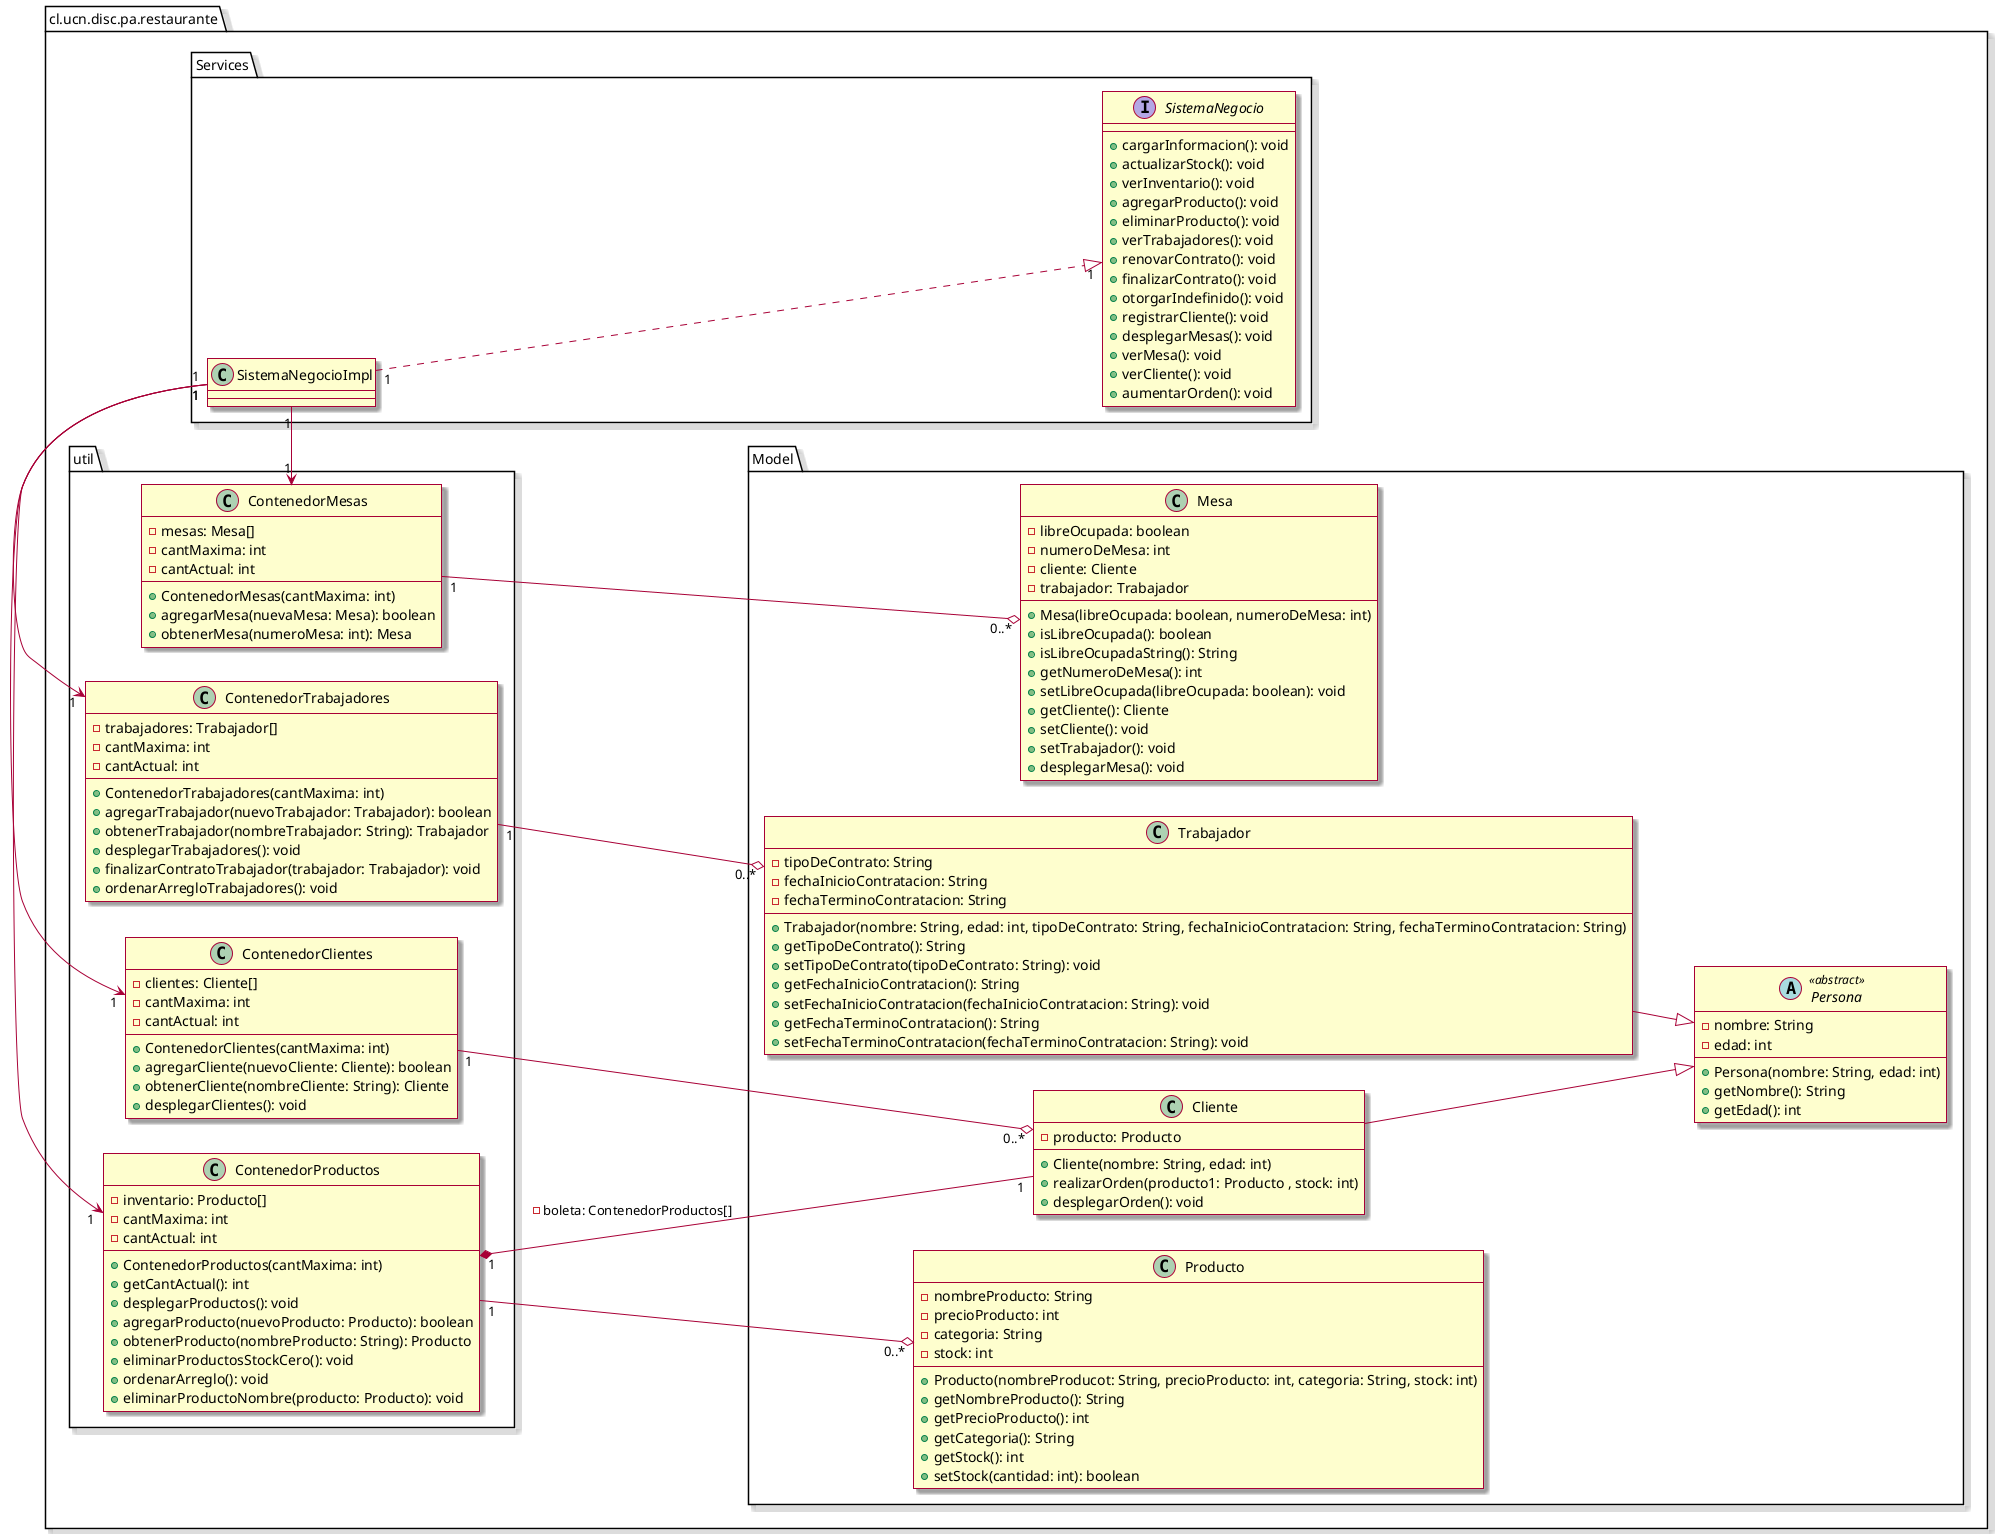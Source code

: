 @startuml
skin rose
set separator none
!pragma useIntermediatePackages false
left to right direction
package cl.ucn.disc.pa.restaurante{

    package Services{
        class SistemaNegocioImpl{

        }

        interface SistemaNegocio{
        +cargarInformacion(): void
        +actualizarStock(): void
        +verInventario(): void
        +agregarProducto(): void
        +eliminarProducto(): void
        +verTrabajadores(): void
        +renovarContrato(): void
        +finalizarContrato(): void
        +otorgarIndefinido(): void
        +registrarCliente(): void
        +desplegarMesas(): void
        +verMesa(): void
        +verCliente(): void
        +aumentarOrden(): void
        }
        SistemaNegocioImpl "1" ..|> "1" SistemaNegocio
    }

    package util{
        class ContenedorTrabajadores{
                        -trabajadores: Trabajador[]
                        -cantMaxima: int
                        -cantActual: int
                        +ContenedorTrabajadores(cantMaxima: int)
                        +agregarTrabajador(nuevoTrabajador: Trabajador): boolean
                        +obtenerTrabajador(nombreTrabajador: String): Trabajador
                        +desplegarTrabajadores(): void
                        +finalizarContratoTrabajador(trabajador: Trabajador): void
                        +ordenarArregloTrabajadores(): void
                    }

        class ContenedorClientes{
                        -clientes: Cliente[]
                        -cantMaxima: int
                        -cantActual: int
                        +ContenedorClientes(cantMaxima: int)
                        +agregarCliente(nuevoCliente: Cliente): boolean
                        +obtenerCliente(nombreCliente: String): Cliente
                        +desplegarClientes(): void
                    }

        class ContenedorMesas{
                        -mesas: Mesa[]
                        -cantMaxima: int
                        -cantActual: int
                        +ContenedorMesas(cantMaxima: int)
                        + agregarMesa(nuevaMesa: Mesa): boolean
                        + obtenerMesa(numeroMesa: int): Mesa
                    }

        class ContenedorProductos{
                        -inventario: Producto[]
                        -cantMaxima: int
                        -cantActual: int
                        +ContenedorProductos(cantMaxima: int)
                        +getCantActual(): int
                        +desplegarProductos(): void
                        +agregarProducto(nuevoProducto: Producto): boolean
                        +obtenerProducto(nombreProducto: String): Producto
                        +eliminarProductosStockCero(): void
                        +ordenarArreglo(): void
                        +eliminarProductoNombre(producto: Producto): void
                    }
    }

    package Model{
        abstract Persona <<abstract>>{
                -nombre: String
                -edad: int
                +Persona(nombre: String, edad: int)
                +getNombre(): String
                +getEdad(): int
            }

            class Cliente{
                -producto: Producto
                +Cliente(nombre: String, edad: int)
                +realizarOrden(producto1: Producto , stock: int)
                +desplegarOrden(): void
            }
            Cliente --|> Persona
            ContenedorProductos "1" *- "1" Cliente: -boleta: ContenedorProductos[]

            class Trabajador{
                -tipoDeContrato: String
                -fechaInicioContratacion: String
                -fechaTerminoContratacion: String
                +Trabajador(nombre: String, edad: int, tipoDeContrato: String, fechaInicioContratacion: String, fechaTerminoContratacion: String)
                +getTipoDeContrato(): String
                +setTipoDeContrato(tipoDeContrato: String): void
                +getFechaInicioContratacion(): String
                +setFechaInicioContratacion(fechaInicioContratacion: String): void
                +getFechaTerminoContratacion(): String
                +setFechaTerminoContratacion(fechaTerminoContratacion: String): void
            }
            Trabajador --|> Persona


            ContenedorTrabajadores "1" --o "0..*" Trabajador
            SistemaNegocioImpl "1" -> "1" ContenedorTrabajadores


            ContenedorClientes "1" --o "0..*" Cliente
            SistemaNegocioImpl "1" -> "1" ContenedorClientes

            class Mesa{
                -libreOcupada: boolean
                -numeroDeMesa: int
                -cliente: Cliente
                -trabajador: Trabajador
                +Mesa(libreOcupada: boolean, numeroDeMesa: int)
                +isLibreOcupada(): boolean
                +isLibreOcupadaString(): String
                +getNumeroDeMesa(): int
                +setLibreOcupada(libreOcupada: boolean): void
                +getCliente(): Cliente
                +setCliente(): void
                +setTrabajador(): void
                +desplegarMesa(): void
            }


            ContenedorMesas "1" --o "0..*" Mesa
            SistemaNegocioImpl "1" -> "1" ContenedorMesas

            class Producto{
                -nombreProducto: String
                -precioProducto: int
                -categoria: String
                -stock: int
                +Producto(nombreProducot: String, precioProducto: int, categoria: String, stock: int)
                +getNombreProducto(): String
                +getPrecioProducto(): int
                +getCategoria(): String
                +getStock(): int
                +setStock(cantidad: int): boolean
            }

            ContenedorProductos "1" --o "0..*"Producto
            SistemaNegocioImpl "1" -> "1" ContenedorProductos
        }
    }
}

@enduml